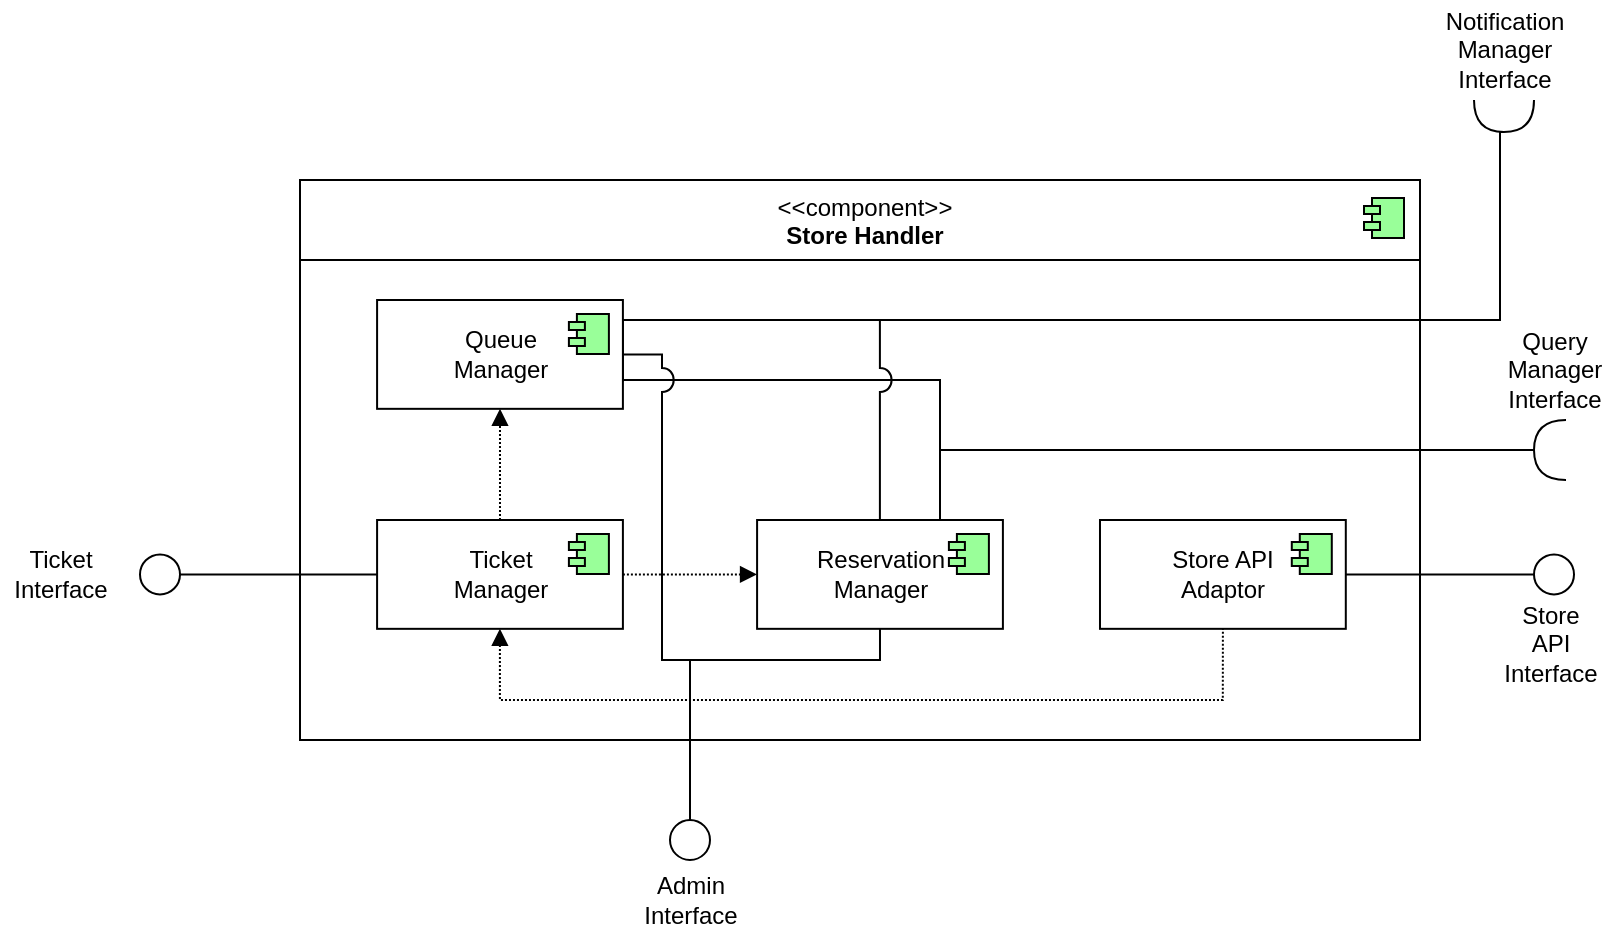 <mxfile version="13.9.9" type="device"><diagram id="knWhzORvT54u3pwO4X9t" name="Pagina-1"><mxGraphModel dx="1088" dy="920" grid="1" gridSize="10" guides="1" tooltips="1" connect="1" arrows="1" fold="1" page="1" pageScale="1" pageWidth="827" pageHeight="1169" math="0" shadow="0"><root><mxCell id="0"/><mxCell id="1" parent="0"/><mxCell id="bDR8WUU64CvsV6LXLhUq-12" value="" style="html=1;align=center;" parent="1" vertex="1"><mxGeometry x="170" y="280" width="560" height="240" as="geometry"/></mxCell><mxCell id="bDR8WUU64CvsV6LXLhUq-1" value="" style="fontStyle=1;align=center;verticalAlign=top;childLayout=stackLayout;horizontal=1;horizontalStack=0;resizeParent=1;resizeParentMax=0;resizeLast=0;marginBottom=0;" parent="1" vertex="1"><mxGeometry x="170" y="240" width="560" height="40" as="geometry"/></mxCell><mxCell id="bDR8WUU64CvsV6LXLhUq-2" value="&amp;lt;&amp;lt;component&amp;gt;&amp;gt;&lt;br&gt;&lt;b&gt;Store Handler&lt;/b&gt;" style="html=1;align=center;spacingLeft=4;verticalAlign=top;strokeColor=none;fillColor=none;" parent="bDR8WUU64CvsV6LXLhUq-1" vertex="1"><mxGeometry width="560" height="40" as="geometry"/></mxCell><mxCell id="bDR8WUU64CvsV6LXLhUq-3" value="" style="shape=module;jettyWidth=8;jettyHeight=4;fillColor=#99FF99;" parent="bDR8WUU64CvsV6LXLhUq-2" vertex="1"><mxGeometry x="1" width="20" height="20" relative="1" as="geometry"><mxPoint x="-28" y="9" as="offset"/></mxGeometry></mxCell><mxCell id="bDR8WUU64CvsV6LXLhUq-43" style="edgeStyle=orthogonalEdgeStyle;rounded=0;jumpStyle=arc;jumpSize=12;orthogonalLoop=1;jettySize=auto;html=1;startArrow=none;startFill=0;endArrow=none;endFill=0;exitX=1;exitY=0.75;exitDx=0;exitDy=0;" parent="1" source="bDR8WUU64CvsV6LXLhUq-10" edge="1"><mxGeometry relative="1" as="geometry"><mxPoint x="540" y="310" as="targetPoint"/><Array as="points"><mxPoint x="331" y="310"/><mxPoint x="460" y="310"/></Array></mxGeometry></mxCell><mxCell id="bDR8WUU64CvsV6LXLhUq-53" style="edgeStyle=orthogonalEdgeStyle;rounded=0;jumpStyle=arc;jumpSize=12;orthogonalLoop=1;jettySize=auto;html=1;entryX=1;entryY=0.5;entryDx=0;entryDy=0;entryPerimeter=0;startArrow=none;startFill=0;endArrow=none;endFill=0;" parent="1" source="bDR8WUU64CvsV6LXLhUq-10" target="bDR8WUU64CvsV6LXLhUq-51" edge="1"><mxGeometry relative="1" as="geometry"><Array as="points"><mxPoint x="490" y="340"/><mxPoint x="490" y="375"/></Array></mxGeometry></mxCell><mxCell id="bDR8WUU64CvsV6LXLhUq-10" value="Queue&lt;br&gt;Manager" style="html=1;dropTarget=0;" parent="1" vertex="1"><mxGeometry x="208.545" y="300" width="122.903" height="54.416" as="geometry"/></mxCell><mxCell id="bDR8WUU64CvsV6LXLhUq-11" value="" style="shape=module;jettyWidth=8;jettyHeight=4;fillColor=#99FF99;" parent="bDR8WUU64CvsV6LXLhUq-10" vertex="1"><mxGeometry x="1" width="20" height="20" relative="1" as="geometry"><mxPoint x="-27" y="7" as="offset"/></mxGeometry></mxCell><mxCell id="bDR8WUU64CvsV6LXLhUq-39" style="edgeStyle=orthogonalEdgeStyle;rounded=0;jumpStyle=arc;jumpSize=12;orthogonalLoop=1;jettySize=auto;html=1;startArrow=none;startFill=0;endArrow=none;endFill=0;entryX=1;entryY=0.5;entryDx=0;entryDy=0;entryPerimeter=0;" parent="1" source="bDR8WUU64CvsV6LXLhUq-13" target="bDR8WUU64CvsV6LXLhUq-40" edge="1"><mxGeometry relative="1" as="geometry"><mxPoint x="660" y="180" as="targetPoint"/><Array as="points"><mxPoint x="460" y="310"/><mxPoint x="770" y="310"/><mxPoint x="770" y="216"/></Array></mxGeometry></mxCell><mxCell id="bDR8WUU64CvsV6LXLhUq-52" style="edgeStyle=orthogonalEdgeStyle;rounded=0;jumpStyle=arc;jumpSize=12;orthogonalLoop=1;jettySize=auto;html=1;entryX=1;entryY=0.5;entryDx=0;entryDy=0;entryPerimeter=0;startArrow=none;startFill=0;endArrow=none;endFill=0;" parent="1" source="bDR8WUU64CvsV6LXLhUq-13" target="bDR8WUU64CvsV6LXLhUq-51" edge="1"><mxGeometry relative="1" as="geometry"><Array as="points"><mxPoint x="490" y="375"/></Array></mxGeometry></mxCell><mxCell id="bDR8WUU64CvsV6LXLhUq-13" value="Reservation&lt;br&gt;Manager" style="html=1;dropTarget=0;" parent="1" vertex="1"><mxGeometry x="398.545" y="410" width="122.903" height="54.416" as="geometry"/></mxCell><mxCell id="bDR8WUU64CvsV6LXLhUq-14" value="" style="shape=module;jettyWidth=8;jettyHeight=4;fillColor=#99FF99;" parent="bDR8WUU64CvsV6LXLhUq-13" vertex="1"><mxGeometry x="1" width="20" height="20" relative="1" as="geometry"><mxPoint x="-27" y="7" as="offset"/></mxGeometry></mxCell><mxCell id="bDR8WUU64CvsV6LXLhUq-17" style="edgeStyle=orthogonalEdgeStyle;rounded=0;orthogonalLoop=1;jettySize=auto;html=1;endArrow=block;endFill=1;dashed=1;dashPattern=1 1;" parent="1" source="bDR8WUU64CvsV6LXLhUq-15" target="bDR8WUU64CvsV6LXLhUq-10" edge="1"><mxGeometry relative="1" as="geometry"/></mxCell><mxCell id="bDR8WUU64CvsV6LXLhUq-42" style="edgeStyle=orthogonalEdgeStyle;rounded=0;jumpStyle=arc;jumpSize=12;orthogonalLoop=1;jettySize=auto;html=1;entryX=1;entryY=0.5;entryDx=0;entryDy=0;startArrow=none;startFill=0;endArrow=none;endFill=0;" parent="1" source="bDR8WUU64CvsV6LXLhUq-15" target="bDR8WUU64CvsV6LXLhUq-41" edge="1"><mxGeometry relative="1" as="geometry"/></mxCell><mxCell id="bDR8WUU64CvsV6LXLhUq-15" value="Ticket&lt;br&gt;Manager" style="html=1;dropTarget=0;" parent="1" vertex="1"><mxGeometry x="208.545" y="410" width="122.903" height="54.416" as="geometry"/></mxCell><mxCell id="bDR8WUU64CvsV6LXLhUq-16" value="" style="shape=module;jettyWidth=8;jettyHeight=4;fillColor=#99FF99;" parent="bDR8WUU64CvsV6LXLhUq-15" vertex="1"><mxGeometry x="1" width="20" height="20" relative="1" as="geometry"><mxPoint x="-27" y="7" as="offset"/></mxGeometry></mxCell><mxCell id="bDR8WUU64CvsV6LXLhUq-36" style="edgeStyle=orthogonalEdgeStyle;rounded=0;orthogonalLoop=1;jettySize=auto;html=1;entryX=0.5;entryY=1;entryDx=0;entryDy=0;startArrow=none;startFill=0;endArrow=none;endFill=0;jumpSize=12;jumpStyle=arc;" parent="1" source="bDR8WUU64CvsV6LXLhUq-29" target="bDR8WUU64CvsV6LXLhUq-13" edge="1"><mxGeometry relative="1" as="geometry"><Array as="points"><mxPoint x="365" y="480"/><mxPoint x="460" y="480"/></Array></mxGeometry></mxCell><mxCell id="bDR8WUU64CvsV6LXLhUq-37" style="edgeStyle=orthogonalEdgeStyle;rounded=0;jumpStyle=arc;jumpSize=12;orthogonalLoop=1;jettySize=auto;html=1;entryX=1;entryY=0.5;entryDx=0;entryDy=0;startArrow=none;startFill=0;endArrow=none;endFill=0;exitX=0.5;exitY=0;exitDx=0;exitDy=0;" parent="1" source="bDR8WUU64CvsV6LXLhUq-29" target="bDR8WUU64CvsV6LXLhUq-10" edge="1"><mxGeometry relative="1" as="geometry"><Array as="points"><mxPoint x="365" y="480"/><mxPoint x="351" y="480"/><mxPoint x="351" y="327"/></Array></mxGeometry></mxCell><mxCell id="bDR8WUU64CvsV6LXLhUq-29" value="" style="ellipse;fillColor=#ffffff;strokeColor=#000000;align=center;" parent="1" vertex="1"><mxGeometry x="355" y="560" width="20" height="20" as="geometry"/></mxCell><mxCell id="bDR8WUU64CvsV6LXLhUq-40" value="" style="shape=requiredInterface;html=1;verticalLabelPosition=bottom;fillColor=#99FF99;align=center;direction=south;" parent="1" vertex="1"><mxGeometry x="757" y="200" width="30" height="16" as="geometry"/></mxCell><mxCell id="bDR8WUU64CvsV6LXLhUq-41" value="" style="ellipse;fillColor=#ffffff;strokeColor=#000000;align=center;" parent="1" vertex="1"><mxGeometry x="90" y="427.21" width="20" height="20" as="geometry"/></mxCell><mxCell id="bDR8WUU64CvsV6LXLhUq-44" value="Admin&lt;br&gt;Interface" style="text;html=1;align=center;verticalAlign=middle;resizable=0;points=[];autosize=1;" parent="1" vertex="1"><mxGeometry x="335" y="585" width="60" height="30" as="geometry"/></mxCell><mxCell id="bDR8WUU64CvsV6LXLhUq-45" value="Ticket&lt;br&gt;Interface" style="text;html=1;align=center;verticalAlign=middle;resizable=0;points=[];autosize=1;" parent="1" vertex="1"><mxGeometry x="20" y="422.21" width="60" height="30" as="geometry"/></mxCell><mxCell id="bDR8WUU64CvsV6LXLhUq-49" style="edgeStyle=orthogonalEdgeStyle;rounded=0;jumpStyle=arc;jumpSize=12;orthogonalLoop=1;jettySize=auto;html=1;entryX=0;entryY=0.5;entryDx=0;entryDy=0;startArrow=none;startFill=0;endArrow=none;endFill=0;" parent="1" source="bDR8WUU64CvsV6LXLhUq-46" target="bDR8WUU64CvsV6LXLhUq-54" edge="1"><mxGeometry relative="1" as="geometry"><mxPoint x="787" y="437.21" as="targetPoint"/><Array as="points"/></mxGeometry></mxCell><mxCell id="bDR8WUU64CvsV6LXLhUq-46" value="Store API&lt;br&gt;Adaptor" style="html=1;dropTarget=0;" parent="1" vertex="1"><mxGeometry x="569.995" y="410" width="122.903" height="54.416" as="geometry"/></mxCell><mxCell id="bDR8WUU64CvsV6LXLhUq-47" value="" style="shape=module;jettyWidth=8;jettyHeight=4;fillColor=#99FF99;" parent="bDR8WUU64CvsV6LXLhUq-46" vertex="1"><mxGeometry x="1" width="20" height="20" relative="1" as="geometry"><mxPoint x="-27" y="7" as="offset"/></mxGeometry></mxCell><mxCell id="bDR8WUU64CvsV6LXLhUq-51" value="" style="shape=requiredInterface;html=1;verticalLabelPosition=bottom;fillColor=#99FF99;align=center;direction=west;" parent="1" vertex="1"><mxGeometry x="787" y="360" width="16" height="30" as="geometry"/></mxCell><mxCell id="bDR8WUU64CvsV6LXLhUq-54" value="" style="ellipse;fillColor=#ffffff;strokeColor=#000000;align=center;" parent="1" vertex="1"><mxGeometry x="787" y="427.21" width="20" height="20" as="geometry"/></mxCell><mxCell id="bDR8WUU64CvsV6LXLhUq-58" value="Store&lt;br&gt;API&lt;br&gt;Interface" style="text;html=1;align=center;verticalAlign=middle;resizable=0;points=[];autosize=1;" parent="1" vertex="1"><mxGeometry x="765" y="447.21" width="60" height="50" as="geometry"/></mxCell><mxCell id="bDR8WUU64CvsV6LXLhUq-59" value="Query&lt;br&gt;Manager&lt;br&gt;Interface" style="text;html=1;align=center;verticalAlign=middle;resizable=0;points=[];autosize=1;" parent="1" vertex="1"><mxGeometry x="767" y="310" width="60" height="50" as="geometry"/></mxCell><mxCell id="bDR8WUU64CvsV6LXLhUq-60" value="Notification&lt;br&gt;Manager&lt;br&gt;Interface" style="text;html=1;align=center;verticalAlign=middle;resizable=0;points=[];autosize=1;" parent="1" vertex="1"><mxGeometry x="737" y="150" width="70" height="50" as="geometry"/></mxCell><mxCell id="bDR8WUU64CvsV6LXLhUq-50" style="edgeStyle=orthogonalEdgeStyle;rounded=0;jumpStyle=none;jumpSize=12;orthogonalLoop=1;jettySize=auto;html=1;entryX=0.5;entryY=1;entryDx=0;entryDy=0;startArrow=block;startFill=1;endArrow=none;endFill=0;dashed=1;dashPattern=1 1;" parent="1" source="bDR8WUU64CvsV6LXLhUq-15" target="bDR8WUU64CvsV6LXLhUq-46" edge="1"><mxGeometry relative="1" as="geometry"><Array as="points"><mxPoint x="270" y="500"/><mxPoint x="631" y="500"/></Array></mxGeometry></mxCell><mxCell id="bDR8WUU64CvsV6LXLhUq-34" style="edgeStyle=orthogonalEdgeStyle;rounded=0;orthogonalLoop=1;jettySize=auto;html=1;endArrow=block;endFill=1;dashed=1;dashPattern=1 1;" parent="1" source="bDR8WUU64CvsV6LXLhUq-15" target="bDR8WUU64CvsV6LXLhUq-13" edge="1"><mxGeometry relative="1" as="geometry"/></mxCell></root></mxGraphModel></diagram></mxfile>